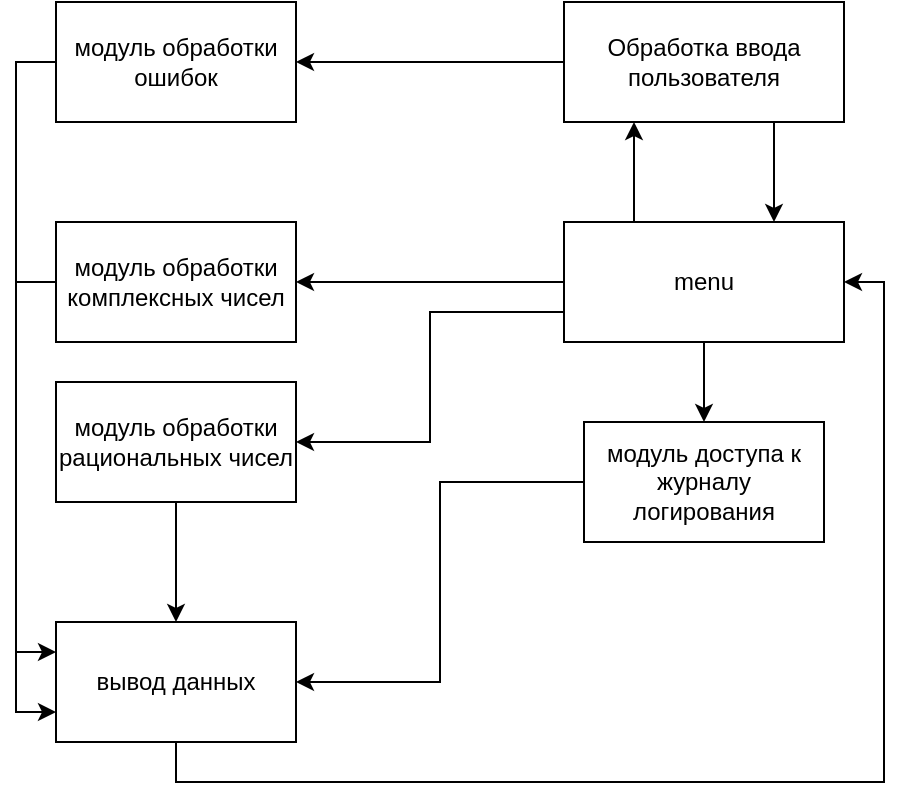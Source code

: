 <mxfile version="20.4.1" type="github">
  <diagram id="L7CljHI67pswBbGMYpq-" name="Страница 1">
    <mxGraphModel dx="763" dy="745" grid="1" gridSize="10" guides="1" tooltips="1" connect="1" arrows="1" fold="1" page="1" pageScale="1" pageWidth="827" pageHeight="1169" math="0" shadow="0">
      <root>
        <mxCell id="0" />
        <mxCell id="1" parent="0" />
        <mxCell id="wBqeFJjer8LGPhAcfTy0-11" style="edgeStyle=orthogonalEdgeStyle;rounded=0;orthogonalLoop=1;jettySize=auto;html=1;exitX=0.25;exitY=0;exitDx=0;exitDy=0;entryX=0.25;entryY=1;entryDx=0;entryDy=0;" edge="1" parent="1" source="wBqeFJjer8LGPhAcfTy0-1" target="wBqeFJjer8LGPhAcfTy0-2">
          <mxGeometry relative="1" as="geometry" />
        </mxCell>
        <mxCell id="wBqeFJjer8LGPhAcfTy0-13" style="edgeStyle=orthogonalEdgeStyle;rounded=0;orthogonalLoop=1;jettySize=auto;html=1;exitX=0;exitY=0.5;exitDx=0;exitDy=0;entryX=1;entryY=0.5;entryDx=0;entryDy=0;" edge="1" parent="1" source="wBqeFJjer8LGPhAcfTy0-1" target="wBqeFJjer8LGPhAcfTy0-4">
          <mxGeometry relative="1" as="geometry" />
        </mxCell>
        <mxCell id="wBqeFJjer8LGPhAcfTy0-14" style="edgeStyle=orthogonalEdgeStyle;rounded=0;orthogonalLoop=1;jettySize=auto;html=1;exitX=0;exitY=0.75;exitDx=0;exitDy=0;entryX=1;entryY=0.5;entryDx=0;entryDy=0;" edge="1" parent="1" source="wBqeFJjer8LGPhAcfTy0-1" target="wBqeFJjer8LGPhAcfTy0-5">
          <mxGeometry relative="1" as="geometry" />
        </mxCell>
        <mxCell id="wBqeFJjer8LGPhAcfTy0-18" style="edgeStyle=orthogonalEdgeStyle;rounded=0;orthogonalLoop=1;jettySize=auto;html=1;exitX=0.5;exitY=1;exitDx=0;exitDy=0;entryX=0.5;entryY=0;entryDx=0;entryDy=0;" edge="1" parent="1" source="wBqeFJjer8LGPhAcfTy0-1" target="wBqeFJjer8LGPhAcfTy0-8">
          <mxGeometry relative="1" as="geometry" />
        </mxCell>
        <mxCell id="wBqeFJjer8LGPhAcfTy0-1" value="menu" style="rounded=0;whiteSpace=wrap;html=1;" vertex="1" parent="1">
          <mxGeometry x="334" y="120" width="140" height="60" as="geometry" />
        </mxCell>
        <mxCell id="wBqeFJjer8LGPhAcfTy0-10" style="edgeStyle=orthogonalEdgeStyle;rounded=0;orthogonalLoop=1;jettySize=auto;html=1;exitX=0.75;exitY=1;exitDx=0;exitDy=0;entryX=0.75;entryY=0;entryDx=0;entryDy=0;" edge="1" parent="1" source="wBqeFJjer8LGPhAcfTy0-2" target="wBqeFJjer8LGPhAcfTy0-1">
          <mxGeometry relative="1" as="geometry" />
        </mxCell>
        <mxCell id="wBqeFJjer8LGPhAcfTy0-12" style="edgeStyle=orthogonalEdgeStyle;rounded=0;orthogonalLoop=1;jettySize=auto;html=1;exitX=0;exitY=0.5;exitDx=0;exitDy=0;entryX=1;entryY=0.5;entryDx=0;entryDy=0;" edge="1" parent="1" source="wBqeFJjer8LGPhAcfTy0-2" target="wBqeFJjer8LGPhAcfTy0-7">
          <mxGeometry relative="1" as="geometry" />
        </mxCell>
        <mxCell id="wBqeFJjer8LGPhAcfTy0-2" value="Обработка ввода пользователя" style="rounded=0;whiteSpace=wrap;html=1;" vertex="1" parent="1">
          <mxGeometry x="334" y="10" width="140" height="60" as="geometry" />
        </mxCell>
        <mxCell id="wBqeFJjer8LGPhAcfTy0-15" style="edgeStyle=orthogonalEdgeStyle;rounded=0;orthogonalLoop=1;jettySize=auto;html=1;exitX=0;exitY=0.5;exitDx=0;exitDy=0;entryX=0;entryY=0.25;entryDx=0;entryDy=0;" edge="1" parent="1" source="wBqeFJjer8LGPhAcfTy0-4" target="wBqeFJjer8LGPhAcfTy0-9">
          <mxGeometry relative="1" as="geometry" />
        </mxCell>
        <mxCell id="wBqeFJjer8LGPhAcfTy0-4" value="модуль обработки комплексных чисел" style="rounded=0;whiteSpace=wrap;html=1;" vertex="1" parent="1">
          <mxGeometry x="80" y="120" width="120" height="60" as="geometry" />
        </mxCell>
        <mxCell id="wBqeFJjer8LGPhAcfTy0-16" style="edgeStyle=orthogonalEdgeStyle;rounded=0;orthogonalLoop=1;jettySize=auto;html=1;exitX=0.5;exitY=1;exitDx=0;exitDy=0;entryX=0.5;entryY=0;entryDx=0;entryDy=0;" edge="1" parent="1" source="wBqeFJjer8LGPhAcfTy0-5" target="wBqeFJjer8LGPhAcfTy0-9">
          <mxGeometry relative="1" as="geometry" />
        </mxCell>
        <mxCell id="wBqeFJjer8LGPhAcfTy0-5" value="модуль обработки рациональных чисел" style="whiteSpace=wrap;html=1;" vertex="1" parent="1">
          <mxGeometry x="80" y="200" width="120" height="60" as="geometry" />
        </mxCell>
        <mxCell id="wBqeFJjer8LGPhAcfTy0-19" style="edgeStyle=orthogonalEdgeStyle;rounded=0;orthogonalLoop=1;jettySize=auto;html=1;exitX=0;exitY=0.5;exitDx=0;exitDy=0;entryX=0;entryY=0.75;entryDx=0;entryDy=0;" edge="1" parent="1" source="wBqeFJjer8LGPhAcfTy0-7" target="wBqeFJjer8LGPhAcfTy0-9">
          <mxGeometry relative="1" as="geometry" />
        </mxCell>
        <mxCell id="wBqeFJjer8LGPhAcfTy0-7" value="модуль обработки ошибок" style="whiteSpace=wrap;html=1;" vertex="1" parent="1">
          <mxGeometry x="80" y="10" width="120" height="60" as="geometry" />
        </mxCell>
        <mxCell id="wBqeFJjer8LGPhAcfTy0-17" style="edgeStyle=orthogonalEdgeStyle;rounded=0;orthogonalLoop=1;jettySize=auto;html=1;exitX=0;exitY=0.5;exitDx=0;exitDy=0;entryX=1;entryY=0.5;entryDx=0;entryDy=0;" edge="1" parent="1" source="wBqeFJjer8LGPhAcfTy0-8" target="wBqeFJjer8LGPhAcfTy0-9">
          <mxGeometry relative="1" as="geometry" />
        </mxCell>
        <mxCell id="wBqeFJjer8LGPhAcfTy0-8" value="модуль доступа к журналу логирования" style="whiteSpace=wrap;html=1;" vertex="1" parent="1">
          <mxGeometry x="344" y="220" width="120" height="60" as="geometry" />
        </mxCell>
        <mxCell id="wBqeFJjer8LGPhAcfTy0-20" style="edgeStyle=orthogonalEdgeStyle;rounded=0;orthogonalLoop=1;jettySize=auto;html=1;exitX=0.5;exitY=1;exitDx=0;exitDy=0;entryX=1;entryY=0.5;entryDx=0;entryDy=0;" edge="1" parent="1" source="wBqeFJjer8LGPhAcfTy0-9" target="wBqeFJjer8LGPhAcfTy0-1">
          <mxGeometry relative="1" as="geometry" />
        </mxCell>
        <mxCell id="wBqeFJjer8LGPhAcfTy0-9" value="вывод данных" style="whiteSpace=wrap;html=1;" vertex="1" parent="1">
          <mxGeometry x="80" y="320" width="120" height="60" as="geometry" />
        </mxCell>
      </root>
    </mxGraphModel>
  </diagram>
</mxfile>

